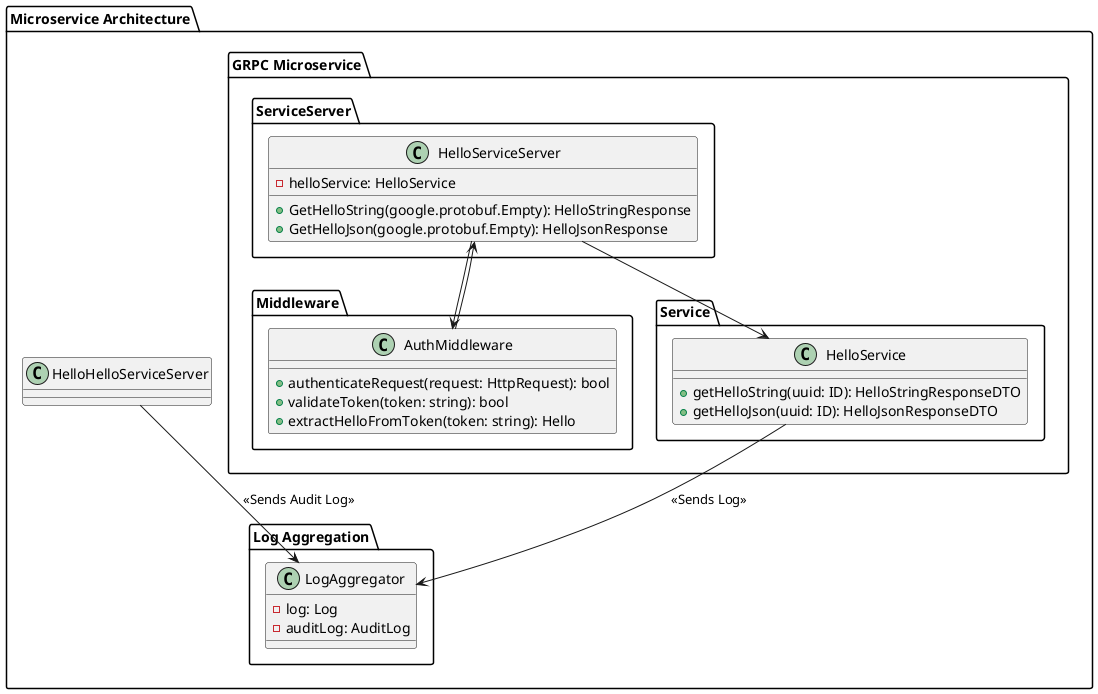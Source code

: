 @startuml

allowmixing

package "Microservice Architecture" {
    package "GRPC Microservice" {
        package "ServiceServer" {
            class HelloServiceServer {
                - helloService: HelloService
                + GetHelloString(google.protobuf.Empty): HelloStringResponse
                + GetHelloJson(google.protobuf.Empty): HelloJsonResponse
            }
        }

        package "Middleware" {
            class AuthMiddleware {
                + authenticateRequest(request: HttpRequest): bool
                + validateToken(token: string): bool
                + extractHelloFromToken(token: string): Hello
            }
        }

        package "Service" {
            class HelloService {
                + getHelloString(uuid: ID): HelloStringResponseDTO
                + getHelloJson(uuid: ID): HelloJsonResponseDTO
            }
        }

        HelloServiceServer --> HelloService
        HelloServiceServer --> AuthMiddleware
        AuthMiddleware --> HelloServiceServer

        ' class HelloStringResponseDTO

        ' class DataDTO {
        '     - message: string
        ' }

        ' class HelloJsonResponseDTO {
        '     - data: DataDTO
        ' }
    }

    package "Log Aggregation" {
        class LogAggregator {
            - log: Log
            - auditLog: AuditLog
        }

        ' class AuditLog {
        '     + message: String
        '     + timestamp: DateTime
        ' }

        ' class Log {
        '     + message: String
        '     + timestamp: DateTime
        ' }
    }

    HelloHelloServiceServer --> LogAggregator : <<Sends Audit Log>>
    HelloService --> LogAggregator : <<Sends Log>>
}

@enduml
